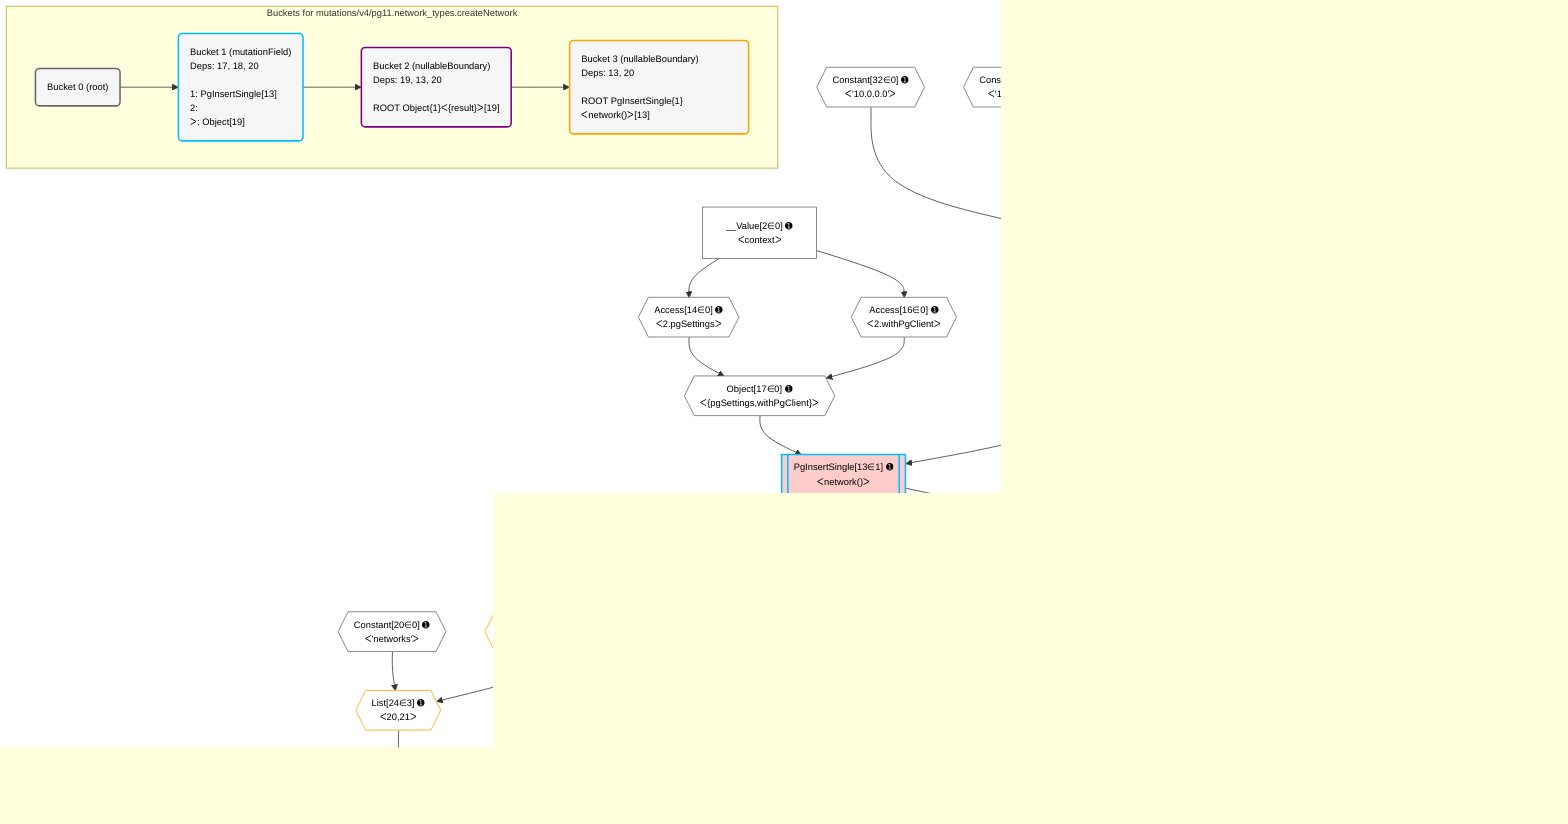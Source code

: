 %%{init: {'themeVariables': { 'fontSize': '12px'}}}%%
graph TD
    classDef path fill:#eee,stroke:#000,color:#000
    classDef plan fill:#fff,stroke-width:1px,color:#000
    classDef itemplan fill:#fff,stroke-width:2px,color:#000
    classDef unbatchedplan fill:#dff,stroke-width:1px,color:#000
    classDef sideeffectplan fill:#fcc,stroke-width:2px,color:#000
    classDef bucket fill:#f6f6f6,color:#000,stroke-width:2px,text-align:left

    subgraph "Buckets for mutations/v4/pg11.network_types.createNetwork"
    Bucket0("Bucket 0 (root)"):::bucket
    Bucket1("Bucket 1 (mutationField)<br />Deps: 17, 18, 20<br /><br />1: PgInsertSingle[13]<br />2: <br />ᐳ: Object[19]"):::bucket
    Bucket2("Bucket 2 (nullableBoundary)<br />Deps: 19, 13, 20<br /><br />ROOT Object{1}ᐸ{result}ᐳ[19]"):::bucket
    Bucket3("Bucket 3 (nullableBoundary)<br />Deps: 13, 20<br /><br />ROOT PgInsertSingle{1}ᐸnetwork()ᐳ[13]"):::bucket
    end
    Bucket0 --> Bucket1
    Bucket1 --> Bucket2
    Bucket2 --> Bucket3

    %% plan dependencies
    __InputObject8{{"__InputObject[8∈0] ➊"}}:::plan
    Constant32{{"Constant[32∈0] ➊<br />ᐸ'10.0.0.0'ᐳ"}}:::plan
    Constant33{{"Constant[33∈0] ➊<br />ᐸ'10.0.0.0/8'ᐳ"}}:::plan
    Constant34{{"Constant[34∈0] ➊<br />ᐸ'000000000000'ᐳ"}}:::plan
    Constant35{{"Constant[35∈0] ➊<br />ᐸ'0000000000000000'ᐳ"}}:::plan
    Constant32 & Constant33 & Constant34 & Constant35 --> __InputObject8
    __InputObject6{{"__InputObject[6∈0] ➊"}}:::plan
    __InputObject8 --> __InputObject6
    Object17{{"Object[17∈0] ➊<br />ᐸ{pgSettings,withPgClient}ᐳ"}}:::plan
    Access14{{"Access[14∈0] ➊<br />ᐸ2.pgSettingsᐳ"}}:::plan
    Access16{{"Access[16∈0] ➊<br />ᐸ2.withPgClientᐳ"}}:::plan
    Access14 & Access16 --> Object17
    __Value2["__Value[2∈0] ➊<br />ᐸcontextᐳ"]:::plan
    __Value2 --> Access14
    __Value2 --> Access16
    ApplyInput18{{"ApplyInput[18∈0] ➊"}}:::plan
    __InputObject6 --> ApplyInput18
    __Value4["__Value[4∈0] ➊<br />ᐸrootValueᐳ"]:::plan
    Constant20{{"Constant[20∈0] ➊<br />ᐸ'networks'ᐳ"}}:::plan
    PgInsertSingle13[["PgInsertSingle[13∈1] ➊<br />ᐸnetwork()ᐳ"]]:::sideeffectplan
    Object17 & ApplyInput18 --> PgInsertSingle13
    Object19{{"Object[19∈1] ➊<br />ᐸ{result}ᐳ"}}:::plan
    PgInsertSingle13 --> Object19
    List24{{"List[24∈3] ➊<br />ᐸ20,21ᐳ"}}:::plan
    PgClassExpression21{{"PgClassExpression[21∈3] ➊<br />ᐸ__network__.”id”ᐳ"}}:::plan
    Constant20 & PgClassExpression21 --> List24
    Access22{{"Access[22∈3] ➊<br />ᐸ13.tᐳ"}}:::plan
    Access22 --> PgClassExpression21
    PgInsertSingle13 --> Access22
    Lambda25{{"Lambda[25∈3] ➊<br />ᐸbase64JSONEncodeᐳ"}}:::plan
    List24 --> Lambda25
    PgClassExpression28{{"PgClassExpression[28∈3] ➊<br />ᐸ__network__.”inet”ᐳ"}}:::plan
    Access22 --> PgClassExpression28
    PgClassExpression29{{"PgClassExpression[29∈3] ➊<br />ᐸ__network__.”cidr”ᐳ"}}:::plan
    Access22 --> PgClassExpression29
    PgClassExpression30{{"PgClassExpression[30∈3] ➊<br />ᐸ__network__.”macaddr”ᐳ"}}:::plan
    Access22 --> PgClassExpression30
    PgClassExpression31{{"PgClassExpression[31∈3] ➊<br />ᐸ__network__.”macaddr8”ᐳ"}}:::plan
    Access22 --> PgClassExpression31

    %% define steps
    classDef bucket0 stroke:#696969
    class Bucket0,__Value2,__Value4,__InputObject6,__InputObject8,Access14,Access16,Object17,ApplyInput18,Constant20,Constant32,Constant33,Constant34,Constant35 bucket0
    classDef bucket1 stroke:#00bfff
    class Bucket1,PgInsertSingle13,Object19 bucket1
    classDef bucket2 stroke:#7f007f
    class Bucket2 bucket2
    classDef bucket3 stroke:#ffa500
    class Bucket3,PgClassExpression21,Access22,List24,Lambda25,PgClassExpression28,PgClassExpression29,PgClassExpression30,PgClassExpression31 bucket3